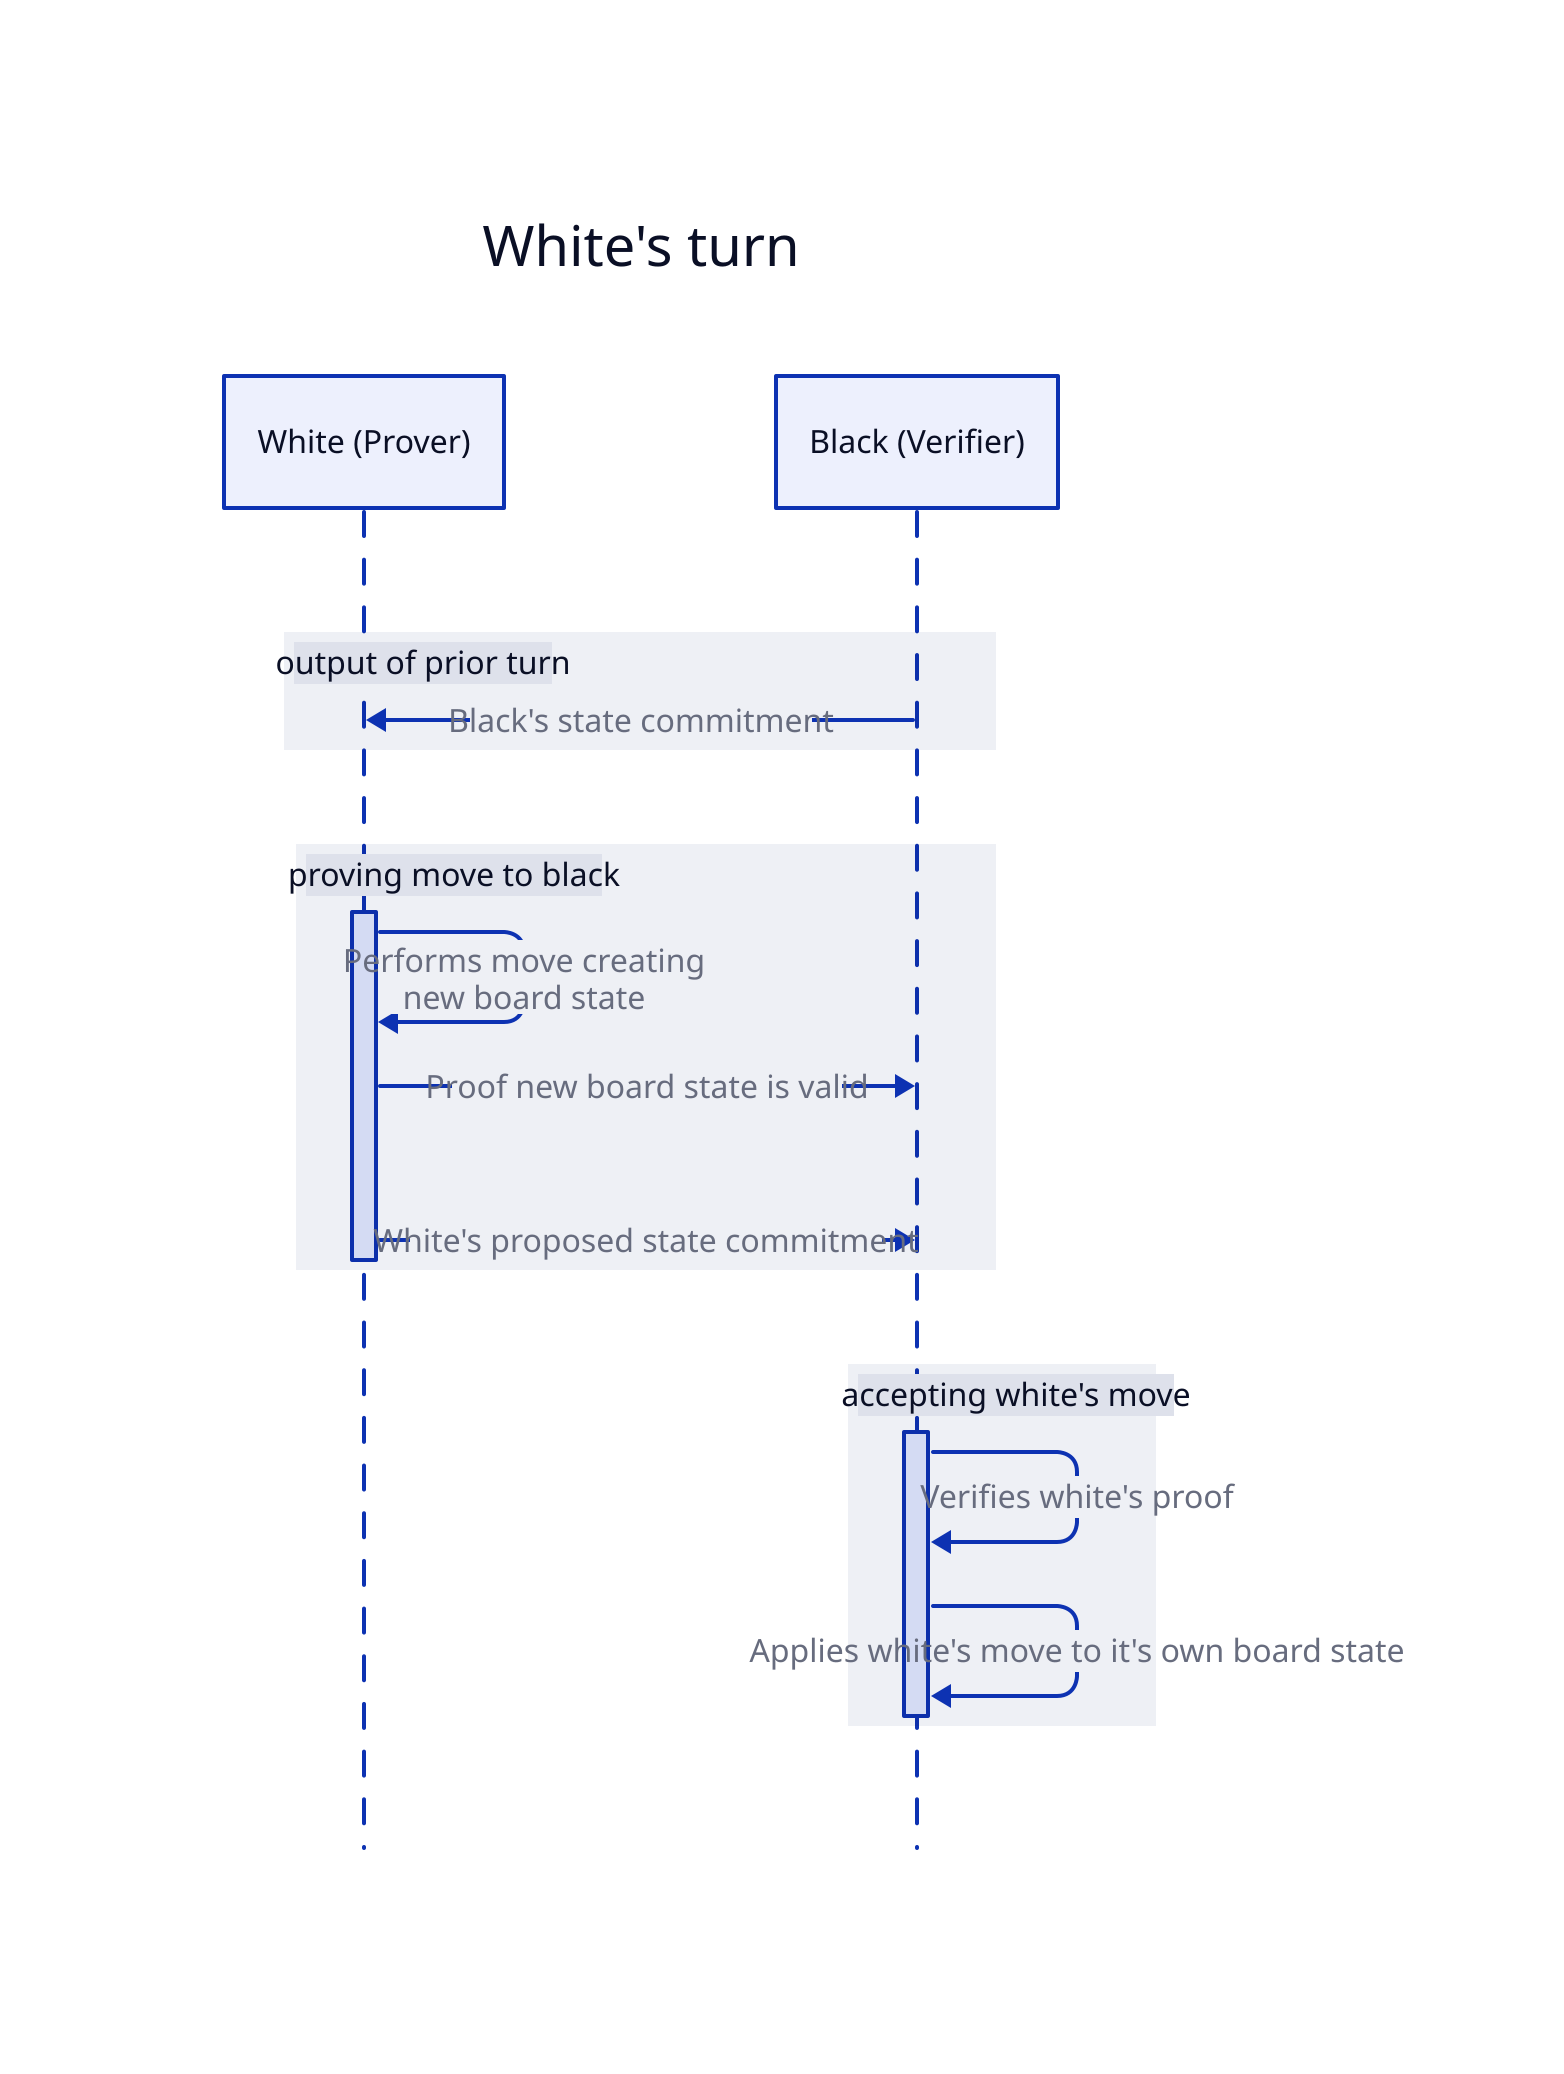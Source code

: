 White's turn: {
    shape: sequence_diagram
    white: White (Prover)
    black: Black (Verifier)

    output of prior turn: {
        black -> white: Black's state commitment
    }
    
    proving move to black: {
        white.a1 -> white.a1: Performs move creating\nnew board state
        white.a1 -> black: Proof new board state is valid
        white.a1 -> black: White's proposed state commitment
    }

    accepting white's move: {
        black.a1 -> black.a1: Verifies white's proof
        black.a1 -> black.a1: Applies white's move to it's own board state
    }
}